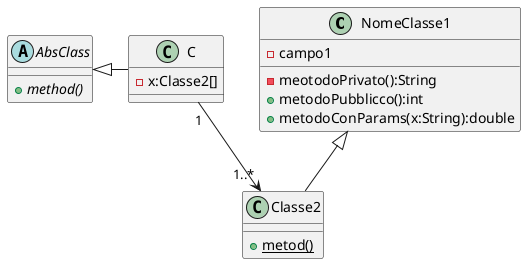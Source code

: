 @startuml
class NomeClasse1 {
    -campo1
    -meotodoPrivato():String
    +metodoPubblicco():int
    +metodoConParams(x:String):double

}

class Classe2{
    {static} +metod()
}

abstract class AbsClass{
    {abstract} +method()
}

class C {
    -x:Classe2[]
}

NomeClasse1 <|-- Classe2
AbsClass <|- C

C "1" --> "1..*" Classe2

@enduml

Static > statico è sottolineato
Abstract > astratto è in corsivo
y:C > direzionalità
C "1" --> "1..*" Classe2 > molteciplità
